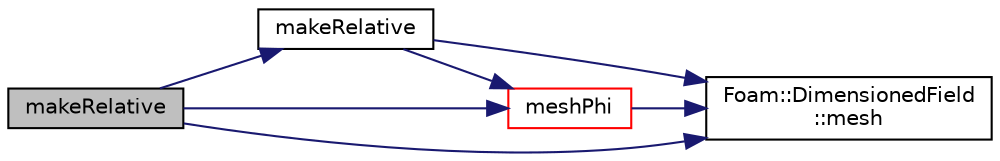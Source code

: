 digraph "makeRelative"
{
  bgcolor="transparent";
  edge [fontname="Helvetica",fontsize="10",labelfontname="Helvetica",labelfontsize="10"];
  node [fontname="Helvetica",fontsize="10",shape=record];
  rankdir="LR";
  Node17177 [label="makeRelative",height=0.2,width=0.4,color="black", fillcolor="grey75", style="filled", fontcolor="black"];
  Node17177 -> Node17178 [color="midnightblue",fontsize="10",style="solid",fontname="Helvetica"];
  Node17178 [label="makeRelative",height=0.2,width=0.4,color="black",URL="$a21861.html#ae00091d1897bf4c4f3e3e459514da452",tooltip="Make the given flux relative. "];
  Node17178 -> Node17179 [color="midnightblue",fontsize="10",style="solid",fontname="Helvetica"];
  Node17179 [label="Foam::DimensionedField\l::mesh",height=0.2,width=0.4,color="black",URL="$a27497.html#a8f1110830348a1448a14ab5e3cf47e3b",tooltip="Return mesh. "];
  Node17178 -> Node17180 [color="midnightblue",fontsize="10",style="solid",fontname="Helvetica"];
  Node17180 [label="meshPhi",height=0.2,width=0.4,color="red",URL="$a21861.html#a4de91c07f95262e698d486b45f6c2fe6"];
  Node17180 -> Node17179 [color="midnightblue",fontsize="10",style="solid",fontname="Helvetica"];
  Node17177 -> Node17179 [color="midnightblue",fontsize="10",style="solid",fontname="Helvetica"];
  Node17177 -> Node17180 [color="midnightblue",fontsize="10",style="solid",fontname="Helvetica"];
}
